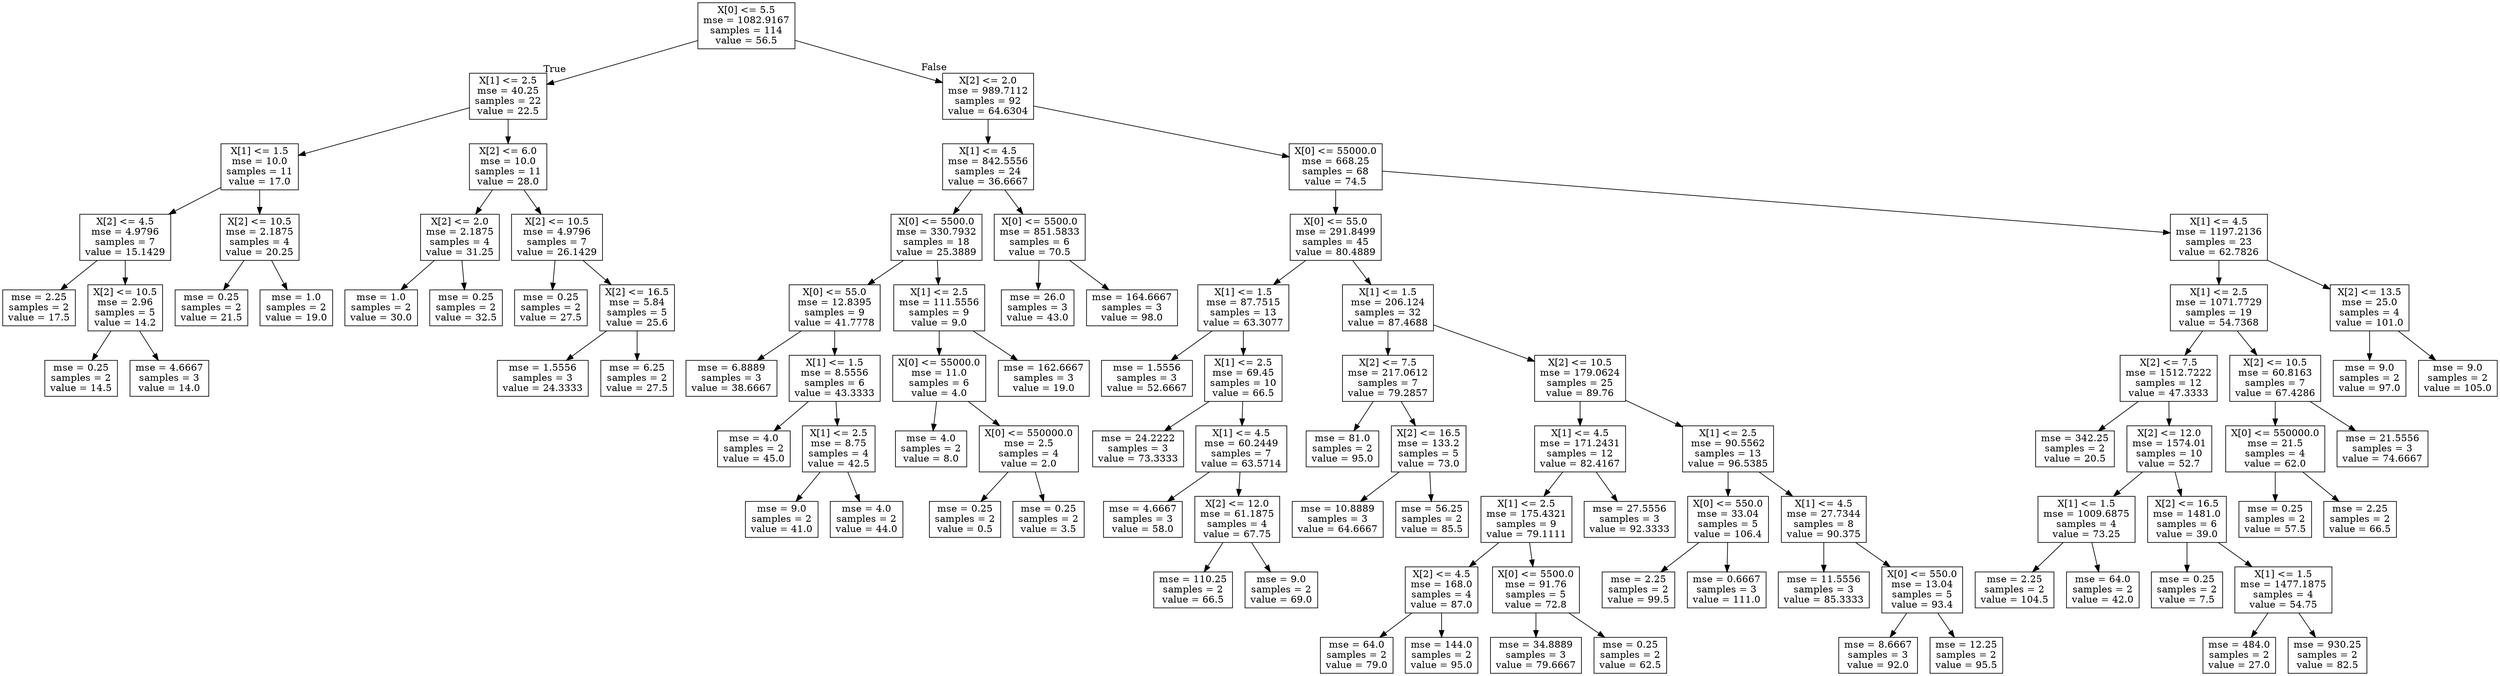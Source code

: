 digraph Tree {
node [shape=box] ;
0 [label="X[0] <= 5.5\nmse = 1082.9167\nsamples = 114\nvalue = 56.5"] ;
1 [label="X[1] <= 2.5\nmse = 40.25\nsamples = 22\nvalue = 22.5"] ;
0 -> 1 [labeldistance=2.5, labelangle=45, headlabel="True"] ;
2 [label="X[1] <= 1.5\nmse = 10.0\nsamples = 11\nvalue = 17.0"] ;
1 -> 2 ;
3 [label="X[2] <= 4.5\nmse = 4.9796\nsamples = 7\nvalue = 15.1429"] ;
2 -> 3 ;
4 [label="mse = 2.25\nsamples = 2\nvalue = 17.5"] ;
3 -> 4 ;
5 [label="X[2] <= 10.5\nmse = 2.96\nsamples = 5\nvalue = 14.2"] ;
3 -> 5 ;
6 [label="mse = 0.25\nsamples = 2\nvalue = 14.5"] ;
5 -> 6 ;
7 [label="mse = 4.6667\nsamples = 3\nvalue = 14.0"] ;
5 -> 7 ;
8 [label="X[2] <= 10.5\nmse = 2.1875\nsamples = 4\nvalue = 20.25"] ;
2 -> 8 ;
9 [label="mse = 0.25\nsamples = 2\nvalue = 21.5"] ;
8 -> 9 ;
10 [label="mse = 1.0\nsamples = 2\nvalue = 19.0"] ;
8 -> 10 ;
11 [label="X[2] <= 6.0\nmse = 10.0\nsamples = 11\nvalue = 28.0"] ;
1 -> 11 ;
12 [label="X[2] <= 2.0\nmse = 2.1875\nsamples = 4\nvalue = 31.25"] ;
11 -> 12 ;
13 [label="mse = 1.0\nsamples = 2\nvalue = 30.0"] ;
12 -> 13 ;
14 [label="mse = 0.25\nsamples = 2\nvalue = 32.5"] ;
12 -> 14 ;
15 [label="X[2] <= 10.5\nmse = 4.9796\nsamples = 7\nvalue = 26.1429"] ;
11 -> 15 ;
16 [label="mse = 0.25\nsamples = 2\nvalue = 27.5"] ;
15 -> 16 ;
17 [label="X[2] <= 16.5\nmse = 5.84\nsamples = 5\nvalue = 25.6"] ;
15 -> 17 ;
18 [label="mse = 1.5556\nsamples = 3\nvalue = 24.3333"] ;
17 -> 18 ;
19 [label="mse = 6.25\nsamples = 2\nvalue = 27.5"] ;
17 -> 19 ;
20 [label="X[2] <= 2.0\nmse = 989.7112\nsamples = 92\nvalue = 64.6304"] ;
0 -> 20 [labeldistance=2.5, labelangle=-45, headlabel="False"] ;
21 [label="X[1] <= 4.5\nmse = 842.5556\nsamples = 24\nvalue = 36.6667"] ;
20 -> 21 ;
22 [label="X[0] <= 5500.0\nmse = 330.7932\nsamples = 18\nvalue = 25.3889"] ;
21 -> 22 ;
23 [label="X[0] <= 55.0\nmse = 12.8395\nsamples = 9\nvalue = 41.7778"] ;
22 -> 23 ;
24 [label="mse = 6.8889\nsamples = 3\nvalue = 38.6667"] ;
23 -> 24 ;
25 [label="X[1] <= 1.5\nmse = 8.5556\nsamples = 6\nvalue = 43.3333"] ;
23 -> 25 ;
26 [label="mse = 4.0\nsamples = 2\nvalue = 45.0"] ;
25 -> 26 ;
27 [label="X[1] <= 2.5\nmse = 8.75\nsamples = 4\nvalue = 42.5"] ;
25 -> 27 ;
28 [label="mse = 9.0\nsamples = 2\nvalue = 41.0"] ;
27 -> 28 ;
29 [label="mse = 4.0\nsamples = 2\nvalue = 44.0"] ;
27 -> 29 ;
30 [label="X[1] <= 2.5\nmse = 111.5556\nsamples = 9\nvalue = 9.0"] ;
22 -> 30 ;
31 [label="X[0] <= 55000.0\nmse = 11.0\nsamples = 6\nvalue = 4.0"] ;
30 -> 31 ;
32 [label="mse = 4.0\nsamples = 2\nvalue = 8.0"] ;
31 -> 32 ;
33 [label="X[0] <= 550000.0\nmse = 2.5\nsamples = 4\nvalue = 2.0"] ;
31 -> 33 ;
34 [label="mse = 0.25\nsamples = 2\nvalue = 0.5"] ;
33 -> 34 ;
35 [label="mse = 0.25\nsamples = 2\nvalue = 3.5"] ;
33 -> 35 ;
36 [label="mse = 162.6667\nsamples = 3\nvalue = 19.0"] ;
30 -> 36 ;
37 [label="X[0] <= 5500.0\nmse = 851.5833\nsamples = 6\nvalue = 70.5"] ;
21 -> 37 ;
38 [label="mse = 26.0\nsamples = 3\nvalue = 43.0"] ;
37 -> 38 ;
39 [label="mse = 164.6667\nsamples = 3\nvalue = 98.0"] ;
37 -> 39 ;
40 [label="X[0] <= 55000.0\nmse = 668.25\nsamples = 68\nvalue = 74.5"] ;
20 -> 40 ;
41 [label="X[0] <= 55.0\nmse = 291.8499\nsamples = 45\nvalue = 80.4889"] ;
40 -> 41 ;
42 [label="X[1] <= 1.5\nmse = 87.7515\nsamples = 13\nvalue = 63.3077"] ;
41 -> 42 ;
43 [label="mse = 1.5556\nsamples = 3\nvalue = 52.6667"] ;
42 -> 43 ;
44 [label="X[1] <= 2.5\nmse = 69.45\nsamples = 10\nvalue = 66.5"] ;
42 -> 44 ;
45 [label="mse = 24.2222\nsamples = 3\nvalue = 73.3333"] ;
44 -> 45 ;
46 [label="X[1] <= 4.5\nmse = 60.2449\nsamples = 7\nvalue = 63.5714"] ;
44 -> 46 ;
47 [label="mse = 4.6667\nsamples = 3\nvalue = 58.0"] ;
46 -> 47 ;
48 [label="X[2] <= 12.0\nmse = 61.1875\nsamples = 4\nvalue = 67.75"] ;
46 -> 48 ;
49 [label="mse = 110.25\nsamples = 2\nvalue = 66.5"] ;
48 -> 49 ;
50 [label="mse = 9.0\nsamples = 2\nvalue = 69.0"] ;
48 -> 50 ;
51 [label="X[1] <= 1.5\nmse = 206.124\nsamples = 32\nvalue = 87.4688"] ;
41 -> 51 ;
52 [label="X[2] <= 7.5\nmse = 217.0612\nsamples = 7\nvalue = 79.2857"] ;
51 -> 52 ;
53 [label="mse = 81.0\nsamples = 2\nvalue = 95.0"] ;
52 -> 53 ;
54 [label="X[2] <= 16.5\nmse = 133.2\nsamples = 5\nvalue = 73.0"] ;
52 -> 54 ;
55 [label="mse = 10.8889\nsamples = 3\nvalue = 64.6667"] ;
54 -> 55 ;
56 [label="mse = 56.25\nsamples = 2\nvalue = 85.5"] ;
54 -> 56 ;
57 [label="X[2] <= 10.5\nmse = 179.0624\nsamples = 25\nvalue = 89.76"] ;
51 -> 57 ;
58 [label="X[1] <= 4.5\nmse = 171.2431\nsamples = 12\nvalue = 82.4167"] ;
57 -> 58 ;
59 [label="X[1] <= 2.5\nmse = 175.4321\nsamples = 9\nvalue = 79.1111"] ;
58 -> 59 ;
60 [label="X[2] <= 4.5\nmse = 168.0\nsamples = 4\nvalue = 87.0"] ;
59 -> 60 ;
61 [label="mse = 64.0\nsamples = 2\nvalue = 79.0"] ;
60 -> 61 ;
62 [label="mse = 144.0\nsamples = 2\nvalue = 95.0"] ;
60 -> 62 ;
63 [label="X[0] <= 5500.0\nmse = 91.76\nsamples = 5\nvalue = 72.8"] ;
59 -> 63 ;
64 [label="mse = 34.8889\nsamples = 3\nvalue = 79.6667"] ;
63 -> 64 ;
65 [label="mse = 0.25\nsamples = 2\nvalue = 62.5"] ;
63 -> 65 ;
66 [label="mse = 27.5556\nsamples = 3\nvalue = 92.3333"] ;
58 -> 66 ;
67 [label="X[1] <= 2.5\nmse = 90.5562\nsamples = 13\nvalue = 96.5385"] ;
57 -> 67 ;
68 [label="X[0] <= 550.0\nmse = 33.04\nsamples = 5\nvalue = 106.4"] ;
67 -> 68 ;
69 [label="mse = 2.25\nsamples = 2\nvalue = 99.5"] ;
68 -> 69 ;
70 [label="mse = 0.6667\nsamples = 3\nvalue = 111.0"] ;
68 -> 70 ;
71 [label="X[1] <= 4.5\nmse = 27.7344\nsamples = 8\nvalue = 90.375"] ;
67 -> 71 ;
72 [label="mse = 11.5556\nsamples = 3\nvalue = 85.3333"] ;
71 -> 72 ;
73 [label="X[0] <= 550.0\nmse = 13.04\nsamples = 5\nvalue = 93.4"] ;
71 -> 73 ;
74 [label="mse = 8.6667\nsamples = 3\nvalue = 92.0"] ;
73 -> 74 ;
75 [label="mse = 12.25\nsamples = 2\nvalue = 95.5"] ;
73 -> 75 ;
76 [label="X[1] <= 4.5\nmse = 1197.2136\nsamples = 23\nvalue = 62.7826"] ;
40 -> 76 ;
77 [label="X[1] <= 2.5\nmse = 1071.7729\nsamples = 19\nvalue = 54.7368"] ;
76 -> 77 ;
78 [label="X[2] <= 7.5\nmse = 1512.7222\nsamples = 12\nvalue = 47.3333"] ;
77 -> 78 ;
79 [label="mse = 342.25\nsamples = 2\nvalue = 20.5"] ;
78 -> 79 ;
80 [label="X[2] <= 12.0\nmse = 1574.01\nsamples = 10\nvalue = 52.7"] ;
78 -> 80 ;
81 [label="X[1] <= 1.5\nmse = 1009.6875\nsamples = 4\nvalue = 73.25"] ;
80 -> 81 ;
82 [label="mse = 2.25\nsamples = 2\nvalue = 104.5"] ;
81 -> 82 ;
83 [label="mse = 64.0\nsamples = 2\nvalue = 42.0"] ;
81 -> 83 ;
84 [label="X[2] <= 16.5\nmse = 1481.0\nsamples = 6\nvalue = 39.0"] ;
80 -> 84 ;
85 [label="mse = 0.25\nsamples = 2\nvalue = 7.5"] ;
84 -> 85 ;
86 [label="X[1] <= 1.5\nmse = 1477.1875\nsamples = 4\nvalue = 54.75"] ;
84 -> 86 ;
87 [label="mse = 484.0\nsamples = 2\nvalue = 27.0"] ;
86 -> 87 ;
88 [label="mse = 930.25\nsamples = 2\nvalue = 82.5"] ;
86 -> 88 ;
89 [label="X[2] <= 10.5\nmse = 60.8163\nsamples = 7\nvalue = 67.4286"] ;
77 -> 89 ;
90 [label="X[0] <= 550000.0\nmse = 21.5\nsamples = 4\nvalue = 62.0"] ;
89 -> 90 ;
91 [label="mse = 0.25\nsamples = 2\nvalue = 57.5"] ;
90 -> 91 ;
92 [label="mse = 2.25\nsamples = 2\nvalue = 66.5"] ;
90 -> 92 ;
93 [label="mse = 21.5556\nsamples = 3\nvalue = 74.6667"] ;
89 -> 93 ;
94 [label="X[2] <= 13.5\nmse = 25.0\nsamples = 4\nvalue = 101.0"] ;
76 -> 94 ;
95 [label="mse = 9.0\nsamples = 2\nvalue = 97.0"] ;
94 -> 95 ;
96 [label="mse = 9.0\nsamples = 2\nvalue = 105.0"] ;
94 -> 96 ;
}